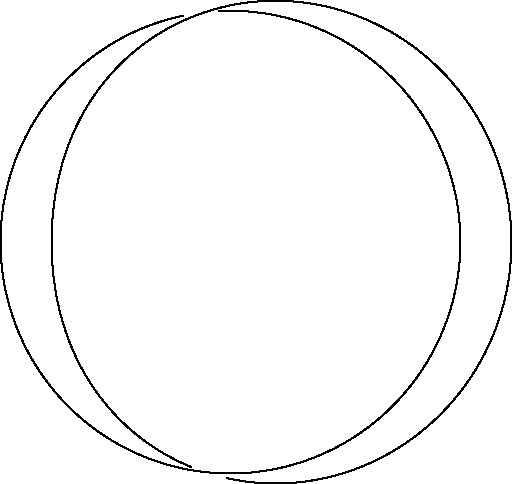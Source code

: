 /******************************************************************************
 *                                  LICENSE                                   *
 ******************************************************************************
 *  This file is part of Mathematics-and-Physics.                             *
 *                                                                            *
 *  Mathematics-and-Physics is free software: you can redistribute it and/or  *
 *  modify it under the terms of the GNU General Public License as published  *
 *  by the Free Software Foundation, either version 3 of the License, or      *
 *  (at your option) any later version.                                       *
 *                                                                            *
 *  Mathematics-and-Physics is distributed in the hope that it will be useful *
 *  but WITHOUT ANY WARRANTY; without even the implied warranty of            *
 *  MERCHANTABILITY or FITNESS FOR A PARTICULAR PURPOSE.  See the             *
 *  GNU General Public License for more details.                              *
 *                                                                            *
 *  You should have received a copy of the GNU General Public License         *
 *  along with Mathematics-and-Physics.  If not, see                          *
 *  <https://www.gnu.org/licenses/>.                                          *
 ******************************************************************************/
size(256);

pair normalize(pair P)
{
    real mag = sqrt(P.x*P.x + P.y*P.y);
    real factor = mag / (1.0 + mag);
    return (factor*P.x, factor*P.y);
}

triple torus (pair P, real phi)
{
    P = normalize(P);
    real r0 = 1.5;
    real r1 = sqrt(P.x*P.x + P.y*P.y);
    real theta = atan2(P.y, P.x);
    real x = (r0 + r1*cos(theta))*cos(phi);
    real y = (r0 + r1*cos(theta))*sin(phi);
    real z = r1*sin(theta);
    return (x, y, z);
}


int n;
int N = 200;
real dphi = 2.0*pi/(real)N;
real angle = 0.0;
real scale_factor = 0.5;
pair P = (1.0, 0.0);
pair Q = (scale_factor, 0.0);
triple p0[] = new triple[N];
triple p1[] = new triple[N];
real threshold = 0.03;
p0[0] = torus(P, 0.0);
p1[0] = torus(Q, 0.0);

for (n = 0; n < N; ++n)
{
    angle += dphi;
    pair P = (cos(angle), sin(angle));
    pair Q = (scale_factor*P.x, scale_factor*P.y);
    real perp = atan2(P.y, P.x);
    p0[n] = torus(P, perp);
    p1[n] = torus(Q, perp);
}

for (n = 0; n < N - 1; ++n)
{
    P = (p0[n].x, p0[n].y);
    Q = (p1[n].x, p1[n].y);

    real dist = abs(P-Q);

    if (dist > threshold)
    {
        draw((p0[n].x, p0[n].y) -- (p0[n+1].x, p0[n+1].y));
        draw((p1[n].x, p1[n].y) -- (p1[n+1].x, p1[n+1].y));
    }
    else if (p0[n].z < p1[n].z)
    {
        draw((p0[n].x, p0[n].y) -- (p0[n+1].x, p0[n+1].y), invisible);
        draw((p1[n].x, p1[n].y) -- (p1[n+1].x, p1[n+1].y));
    }
    else
    {
        draw((p0[n].x, p0[n].y) -- (p0[n+1].x, p0[n+1].y));
        draw((p1[n].x, p1[n].y) -- (p1[n+1].x, p1[n+1].y), invisible);
    }
}

draw((p0[0].x, p0[0].y) -- (p0[N-1].x, p0[N-1].y));
draw((p1[0].x, p0[0].y) -- (p1[N-1].x, p1[N-1].y));

